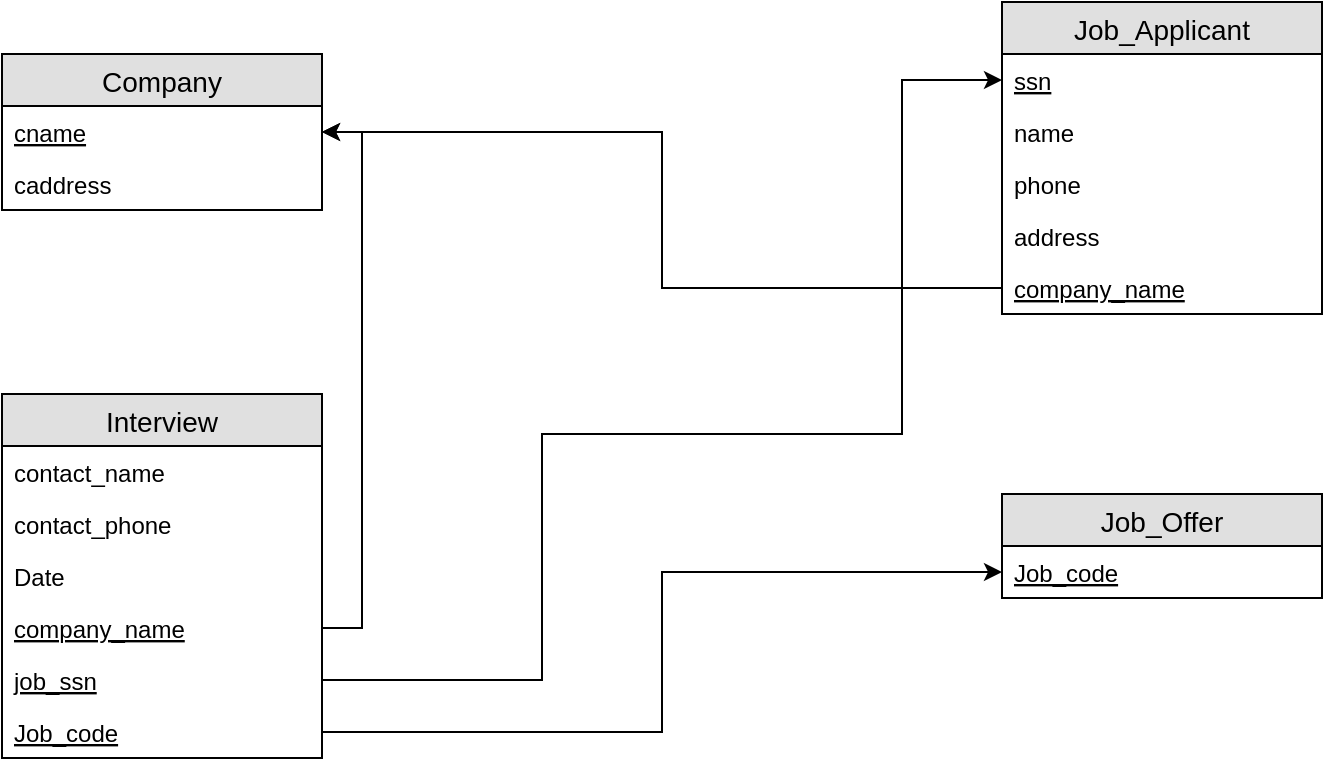 <mxfile version="12.7.9" type="google"><diagram id="3Dgfv14Oc0epofUXt4rs" name="Page-1"><mxGraphModel dx="950" dy="407" grid="1" gridSize="10" guides="1" tooltips="1" connect="1" arrows="1" fold="1" page="1" pageScale="1" pageWidth="850" pageHeight="1100" math="0" shadow="0"><root><mxCell id="0"/><mxCell id="1" parent="0"/><mxCell id="_9P5BuMsSrDBqJfhcjRZ-2" value="Company" style="swimlane;fontStyle=0;childLayout=stackLayout;horizontal=1;startSize=26;fillColor=#e0e0e0;horizontalStack=0;resizeParent=1;resizeParentMax=0;resizeLast=0;collapsible=1;marginBottom=0;swimlaneFillColor=#ffffff;align=center;fontSize=14;" vertex="1" parent="1"><mxGeometry x="130" y="260" width="160" height="78" as="geometry"/></mxCell><mxCell id="_9P5BuMsSrDBqJfhcjRZ-3" value="cname" style="text;strokeColor=none;fillColor=none;spacingLeft=4;spacingRight=4;overflow=hidden;rotatable=0;points=[[0,0.5],[1,0.5]];portConstraint=eastwest;fontSize=12;fontStyle=4" vertex="1" parent="_9P5BuMsSrDBqJfhcjRZ-2"><mxGeometry y="26" width="160" height="26" as="geometry"/></mxCell><mxCell id="_9P5BuMsSrDBqJfhcjRZ-4" value="caddress" style="text;strokeColor=none;fillColor=none;spacingLeft=4;spacingRight=4;overflow=hidden;rotatable=0;points=[[0,0.5],[1,0.5]];portConstraint=eastwest;fontSize=12;" vertex="1" parent="_9P5BuMsSrDBqJfhcjRZ-2"><mxGeometry y="52" width="160" height="26" as="geometry"/></mxCell><mxCell id="_9P5BuMsSrDBqJfhcjRZ-6" value="Job_Applicant" style="swimlane;fontStyle=0;childLayout=stackLayout;horizontal=1;startSize=26;fillColor=#e0e0e0;horizontalStack=0;resizeParent=1;resizeParentMax=0;resizeLast=0;collapsible=1;marginBottom=0;swimlaneFillColor=#ffffff;align=center;fontSize=14;" vertex="1" parent="1"><mxGeometry x="630" y="234" width="160" height="156" as="geometry"/></mxCell><mxCell id="_9P5BuMsSrDBqJfhcjRZ-7" value="ssn" style="text;strokeColor=none;fillColor=none;spacingLeft=4;spacingRight=4;overflow=hidden;rotatable=0;points=[[0,0.5],[1,0.5]];portConstraint=eastwest;fontSize=12;fontStyle=4" vertex="1" parent="_9P5BuMsSrDBqJfhcjRZ-6"><mxGeometry y="26" width="160" height="26" as="geometry"/></mxCell><mxCell id="_9P5BuMsSrDBqJfhcjRZ-8" value="name" style="text;strokeColor=none;fillColor=none;spacingLeft=4;spacingRight=4;overflow=hidden;rotatable=0;points=[[0,0.5],[1,0.5]];portConstraint=eastwest;fontSize=12;" vertex="1" parent="_9P5BuMsSrDBqJfhcjRZ-6"><mxGeometry y="52" width="160" height="26" as="geometry"/></mxCell><mxCell id="_9P5BuMsSrDBqJfhcjRZ-9" value="phone" style="text;strokeColor=none;fillColor=none;spacingLeft=4;spacingRight=4;overflow=hidden;rotatable=0;points=[[0,0.5],[1,0.5]];portConstraint=eastwest;fontSize=12;" vertex="1" parent="_9P5BuMsSrDBqJfhcjRZ-6"><mxGeometry y="78" width="160" height="26" as="geometry"/></mxCell><mxCell id="_9P5BuMsSrDBqJfhcjRZ-18" value="address" style="text;strokeColor=none;fillColor=none;spacingLeft=4;spacingRight=4;overflow=hidden;rotatable=0;points=[[0,0.5],[1,0.5]];portConstraint=eastwest;fontSize=12;" vertex="1" parent="_9P5BuMsSrDBqJfhcjRZ-6"><mxGeometry y="104" width="160" height="26" as="geometry"/></mxCell><mxCell id="_9P5BuMsSrDBqJfhcjRZ-31" value="company_name" style="text;strokeColor=none;fillColor=none;spacingLeft=4;spacingRight=4;overflow=hidden;rotatable=0;points=[[0,0.5],[1,0.5]];portConstraint=eastwest;fontSize=12;fontStyle=4" vertex="1" parent="_9P5BuMsSrDBqJfhcjRZ-6"><mxGeometry y="130" width="160" height="26" as="geometry"/></mxCell><mxCell id="_9P5BuMsSrDBqJfhcjRZ-10" value="Interview" style="swimlane;fontStyle=0;childLayout=stackLayout;horizontal=1;startSize=26;fillColor=#e0e0e0;horizontalStack=0;resizeParent=1;resizeParentMax=0;resizeLast=0;collapsible=1;marginBottom=0;swimlaneFillColor=#ffffff;align=center;fontSize=14;" vertex="1" parent="1"><mxGeometry x="130" y="430" width="160" height="182" as="geometry"/></mxCell><mxCell id="_9P5BuMsSrDBqJfhcjRZ-11" value="contact_name" style="text;strokeColor=none;fillColor=none;spacingLeft=4;spacingRight=4;overflow=hidden;rotatable=0;points=[[0,0.5],[1,0.5]];portConstraint=eastwest;fontSize=12;" vertex="1" parent="_9P5BuMsSrDBqJfhcjRZ-10"><mxGeometry y="26" width="160" height="26" as="geometry"/></mxCell><mxCell id="_9P5BuMsSrDBqJfhcjRZ-12" value="contact_phone" style="text;strokeColor=none;fillColor=none;spacingLeft=4;spacingRight=4;overflow=hidden;rotatable=0;points=[[0,0.5],[1,0.5]];portConstraint=eastwest;fontSize=12;" vertex="1" parent="_9P5BuMsSrDBqJfhcjRZ-10"><mxGeometry y="52" width="160" height="26" as="geometry"/></mxCell><mxCell id="_9P5BuMsSrDBqJfhcjRZ-13" value="Date" style="text;strokeColor=none;fillColor=none;spacingLeft=4;spacingRight=4;overflow=hidden;rotatable=0;points=[[0,0.5],[1,0.5]];portConstraint=eastwest;fontSize=12;" vertex="1" parent="_9P5BuMsSrDBqJfhcjRZ-10"><mxGeometry y="78" width="160" height="26" as="geometry"/></mxCell><mxCell id="_9P5BuMsSrDBqJfhcjRZ-24" value="company_name" style="text;strokeColor=none;fillColor=none;spacingLeft=4;spacingRight=4;overflow=hidden;rotatable=0;points=[[0,0.5],[1,0.5]];portConstraint=eastwest;fontSize=12;fontStyle=4" vertex="1" parent="_9P5BuMsSrDBqJfhcjRZ-10"><mxGeometry y="104" width="160" height="26" as="geometry"/></mxCell><mxCell id="_9P5BuMsSrDBqJfhcjRZ-25" value="job_ssn" style="text;strokeColor=none;fillColor=none;spacingLeft=4;spacingRight=4;overflow=hidden;rotatable=0;points=[[0,0.5],[1,0.5]];portConstraint=eastwest;fontSize=12;fontStyle=4" vertex="1" parent="_9P5BuMsSrDBqJfhcjRZ-10"><mxGeometry y="130" width="160" height="26" as="geometry"/></mxCell><mxCell id="_9P5BuMsSrDBqJfhcjRZ-26" value="Job_code" style="text;strokeColor=none;fillColor=none;spacingLeft=4;spacingRight=4;overflow=hidden;rotatable=0;points=[[0,0.5],[1,0.5]];portConstraint=eastwest;fontSize=12;fontStyle=4" vertex="1" parent="_9P5BuMsSrDBqJfhcjRZ-10"><mxGeometry y="156" width="160" height="26" as="geometry"/></mxCell><mxCell id="_9P5BuMsSrDBqJfhcjRZ-14" value="Job_Offer" style="swimlane;fontStyle=0;childLayout=stackLayout;horizontal=1;startSize=26;fillColor=#e0e0e0;horizontalStack=0;resizeParent=1;resizeParentMax=0;resizeLast=0;collapsible=1;marginBottom=0;swimlaneFillColor=#ffffff;align=center;fontSize=14;" vertex="1" parent="1"><mxGeometry x="630" y="480" width="160" height="52" as="geometry"/></mxCell><mxCell id="_9P5BuMsSrDBqJfhcjRZ-15" value="Job_code" style="text;strokeColor=none;fillColor=none;spacingLeft=4;spacingRight=4;overflow=hidden;rotatable=0;points=[[0,0.5],[1,0.5]];portConstraint=eastwest;fontSize=12;fontStyle=4" vertex="1" parent="_9P5BuMsSrDBqJfhcjRZ-14"><mxGeometry y="26" width="160" height="26" as="geometry"/></mxCell><mxCell id="_9P5BuMsSrDBqJfhcjRZ-28" style="edgeStyle=orthogonalEdgeStyle;rounded=0;orthogonalLoop=1;jettySize=auto;html=1;exitX=1;exitY=0.5;exitDx=0;exitDy=0;entryX=0;entryY=0.5;entryDx=0;entryDy=0;" edge="1" parent="1" source="_9P5BuMsSrDBqJfhcjRZ-26" target="_9P5BuMsSrDBqJfhcjRZ-15"><mxGeometry relative="1" as="geometry"/></mxCell><mxCell id="_9P5BuMsSrDBqJfhcjRZ-29" style="edgeStyle=orthogonalEdgeStyle;rounded=0;orthogonalLoop=1;jettySize=auto;html=1;exitX=1;exitY=0.5;exitDx=0;exitDy=0;" edge="1" parent="1" source="_9P5BuMsSrDBqJfhcjRZ-25" target="_9P5BuMsSrDBqJfhcjRZ-7"><mxGeometry relative="1" as="geometry"><Array as="points"><mxPoint x="400" y="573"/><mxPoint x="400" y="450"/><mxPoint x="580" y="450"/><mxPoint x="580" y="273"/></Array></mxGeometry></mxCell><mxCell id="_9P5BuMsSrDBqJfhcjRZ-30" style="edgeStyle=orthogonalEdgeStyle;rounded=0;orthogonalLoop=1;jettySize=auto;html=1;exitX=1;exitY=0.5;exitDx=0;exitDy=0;entryX=1;entryY=0.5;entryDx=0;entryDy=0;" edge="1" parent="1" source="_9P5BuMsSrDBqJfhcjRZ-24" target="_9P5BuMsSrDBqJfhcjRZ-3"><mxGeometry relative="1" as="geometry"/></mxCell><mxCell id="_9P5BuMsSrDBqJfhcjRZ-32" style="edgeStyle=orthogonalEdgeStyle;rounded=0;orthogonalLoop=1;jettySize=auto;html=1;exitX=0;exitY=0.5;exitDx=0;exitDy=0;entryX=1;entryY=0.5;entryDx=0;entryDy=0;" edge="1" parent="1" source="_9P5BuMsSrDBqJfhcjRZ-31" target="_9P5BuMsSrDBqJfhcjRZ-3"><mxGeometry relative="1" as="geometry"/></mxCell></root></mxGraphModel></diagram></mxfile>